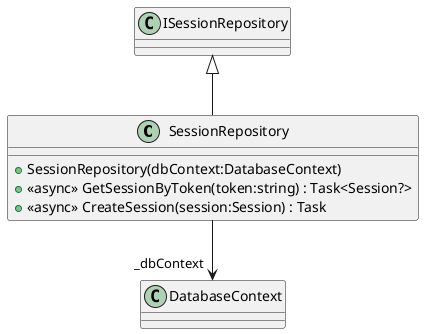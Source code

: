 @startuml
class SessionRepository {
    + SessionRepository(dbContext:DatabaseContext)
    + <<async>> GetSessionByToken(token:string) : Task<Session?>
    + <<async>> CreateSession(session:Session) : Task
}
ISessionRepository <|-- SessionRepository
SessionRepository --> "_dbContext" DatabaseContext
@enduml
